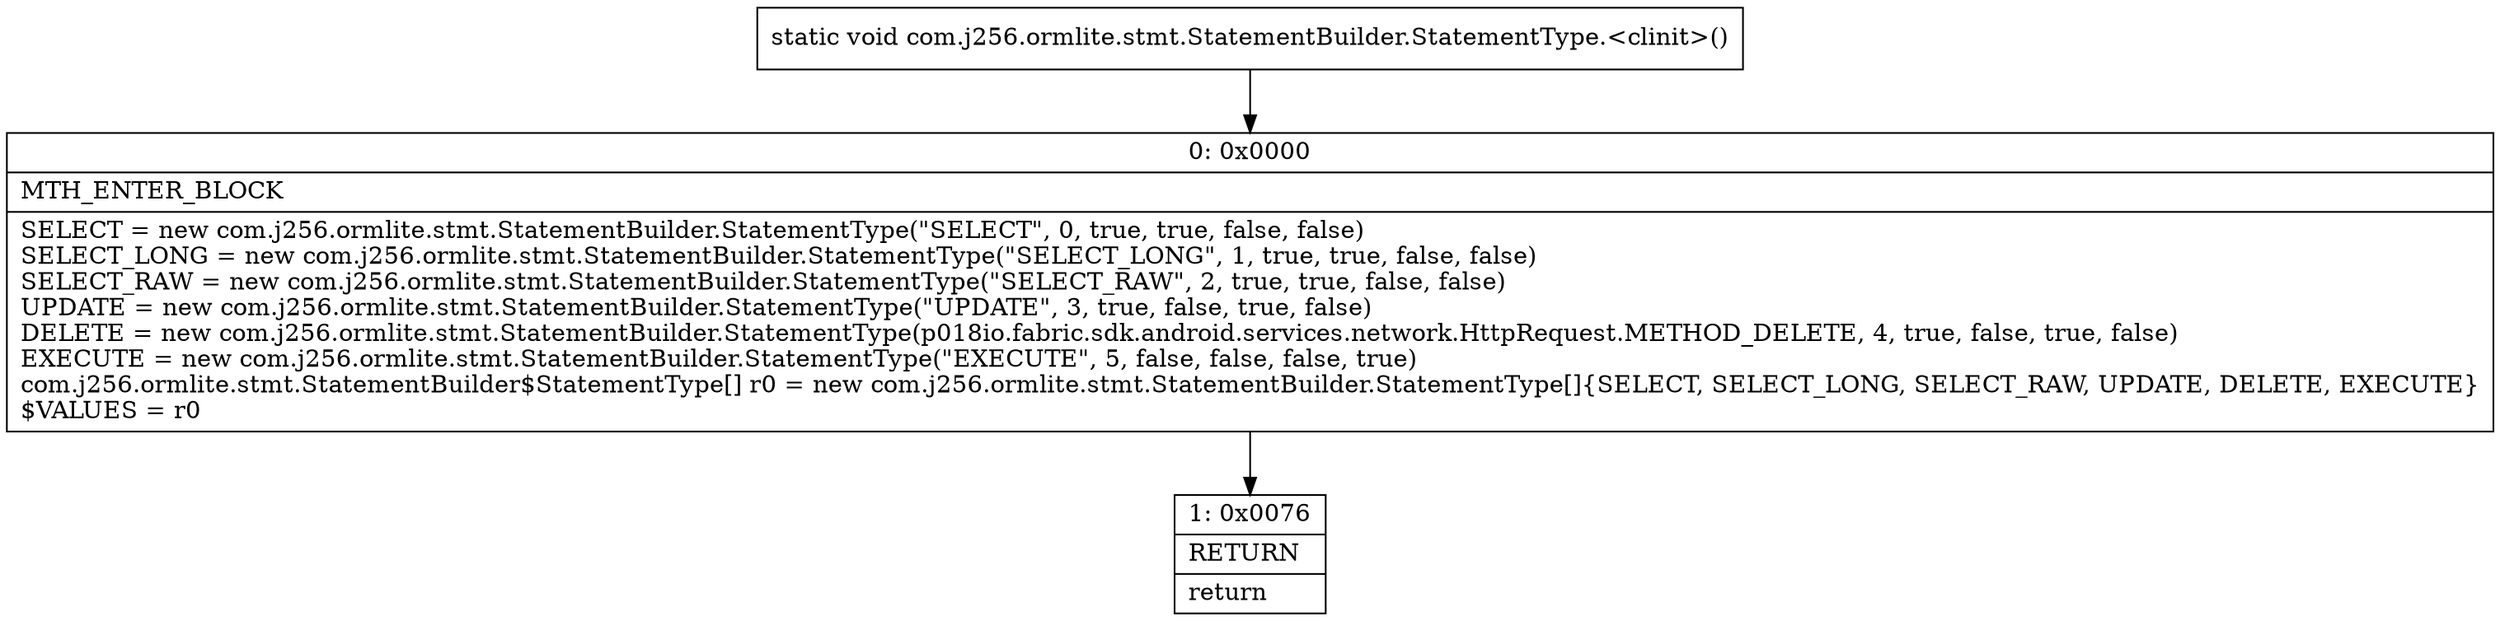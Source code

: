 digraph "CFG forcom.j256.ormlite.stmt.StatementBuilder.StatementType.\<clinit\>()V" {
Node_0 [shape=record,label="{0\:\ 0x0000|MTH_ENTER_BLOCK\l|SELECT = new com.j256.ormlite.stmt.StatementBuilder.StatementType(\"SELECT\", 0, true, true, false, false)\lSELECT_LONG = new com.j256.ormlite.stmt.StatementBuilder.StatementType(\"SELECT_LONG\", 1, true, true, false, false)\lSELECT_RAW = new com.j256.ormlite.stmt.StatementBuilder.StatementType(\"SELECT_RAW\", 2, true, true, false, false)\lUPDATE = new com.j256.ormlite.stmt.StatementBuilder.StatementType(\"UPDATE\", 3, true, false, true, false)\lDELETE = new com.j256.ormlite.stmt.StatementBuilder.StatementType(p018io.fabric.sdk.android.services.network.HttpRequest.METHOD_DELETE, 4, true, false, true, false)\lEXECUTE = new com.j256.ormlite.stmt.StatementBuilder.StatementType(\"EXECUTE\", 5, false, false, false, true)\lcom.j256.ormlite.stmt.StatementBuilder$StatementType[] r0 = new com.j256.ormlite.stmt.StatementBuilder.StatementType[]\{SELECT, SELECT_LONG, SELECT_RAW, UPDATE, DELETE, EXECUTE\}\l$VALUES = r0\l}"];
Node_1 [shape=record,label="{1\:\ 0x0076|RETURN\l|return\l}"];
MethodNode[shape=record,label="{static void com.j256.ormlite.stmt.StatementBuilder.StatementType.\<clinit\>() }"];
MethodNode -> Node_0;
Node_0 -> Node_1;
}

